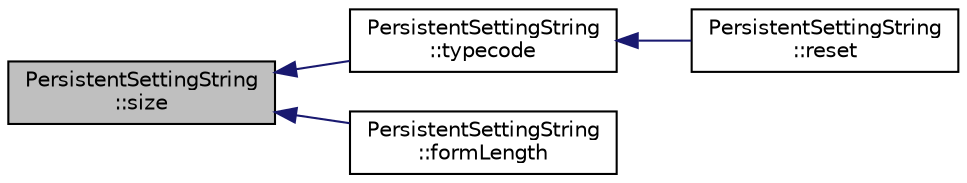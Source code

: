 digraph "PersistentSettingString::size"
{
  edge [fontname="Helvetica",fontsize="10",labelfontname="Helvetica",labelfontsize="10"];
  node [fontname="Helvetica",fontsize="10",shape=record];
  rankdir="LR";
  Node28 [label="PersistentSettingString\l::size",height=0.2,width=0.4,color="black", fillcolor="grey75", style="filled", fontcolor="black"];
  Node28 -> Node29 [dir="back",color="midnightblue",fontsize="10",style="solid",fontname="Helvetica"];
  Node29 [label="PersistentSettingString\l::typecode",height=0.2,width=0.4,color="black", fillcolor="white", style="filled",URL="$classPersistentSettingString.html#a816a6921d2c862c4a7dd3ed9c00c20e9"];
  Node29 -> Node30 [dir="back",color="midnightblue",fontsize="10",style="solid",fontname="Helvetica"];
  Node30 [label="PersistentSettingString\l::reset",height=0.2,width=0.4,color="black", fillcolor="white", style="filled",URL="$classPersistentSettingString.html#ad58bb2921fe58366bf807f08634f7c6f",tooltip="Reset the value in RAM to the default value. "];
  Node28 -> Node31 [dir="back",color="midnightblue",fontsize="10",style="solid",fontname="Helvetica"];
  Node31 [label="PersistentSettingString\l::formLength",height=0.2,width=0.4,color="black", fillcolor="white", style="filled",URL="$classPersistentSettingString.html#a8ec880797fcbdb5cd55d6009301cd7f6",tooltip="Get the maximum length in characters. "];
}
